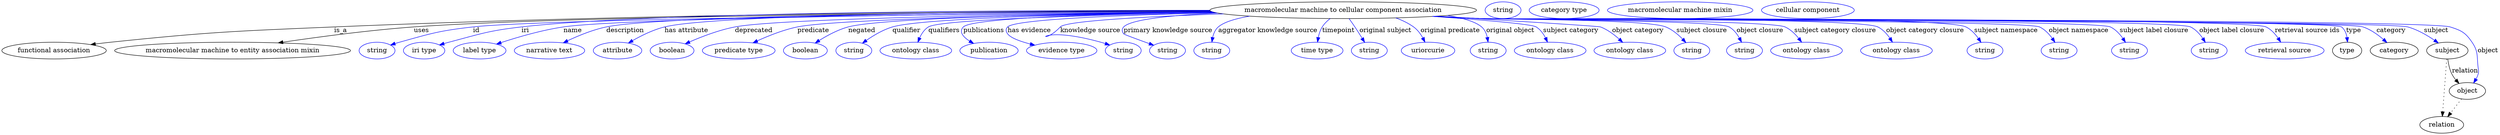 digraph {
	graph [bb="0,0,5352.8,283"];
	node [label="\N"];
	"macromolecular machine to cellular component association"	[height=0.5,
		label="macromolecular machine to cellular component association",
		pos="2874.8,265",
		width=7.9437];
	"functional association"	[height=0.5,
		pos="111.79,178",
		width=3.1053];
	"macromolecular machine to cellular component association" -> "functional association"	[label=is_a,
		lp="725.79,221.5",
		pos="e,190.45,190.87 2589,264.16 2175,263.3 1384.2,257.58 711.79,229 498.59,219.94 445.03,218.19 232.79,196 222.29,194.9 211.3,193.59 \
200.41,192.18"];
	"macromolecular machine to entity association mixin"	[height=0.5,
		pos="494.79,178",
		width=7.023];
	"macromolecular machine to cellular component association" -> "macromolecular machine to entity association mixin"	[label=uses,
		lp="899.29,221.5",
		pos="e,592.56,194.64 2590.4,262.88 2121.4,260.38 1205.7,252.57 882.79,229 787.82,222.07 680.49,207.73 602.83,196.18"];
	id	[color=blue,
		height=0.5,
		label=string,
		pos="803.79,178",
		width=1.0652];
	"macromolecular machine to cellular component association" -> id	[color=blue,
		label=id,
		lp="1016.8,221.5",
		pos="e,832.78,189.97 2593.5,261.62 2110.9,257.11 1162.2,246.2 1009.8,229 938.5,220.96 920.87,215.35 851.79,196 848.68,195.13 845.49,194.16 \
842.29,193.14",
		style=solid];
	iri	[color=blue,
		height=0.5,
		label="iri type",
		pos="904.79,178",
		width=1.2277];
	"macromolecular machine to cellular component association" -> iri	[color=blue,
		label=iri,
		lp="1121.8,221.5",
		pos="e,937.72,190.13 2588.6,264.86 2164.7,265.02 1390.4,260.72 1113.8,229 1043.4,220.93 1026.3,214.18 957.79,196 954.42,195.11 950.94,\
194.12 947.46,193.1",
		style=solid];
	name	[color=blue,
		height=0.5,
		label="label type",
		pos="1023.8,178",
		width=1.5707];
	"macromolecular machine to cellular component association" -> name	[color=blue,
		label=name,
		lp="1223.8,221.5",
		pos="e,1060.1,191.98 2592.9,261.94 2152.3,258.13 1336.7,248.54 1203.8,229 1157.3,222.17 1105.8,207.05 1069.8,195.22",
		style=solid];
	description	[color=blue,
		height=0.5,
		label="narrative text",
		pos="1173.8,178",
		width=2.0943];
	"macromolecular machine to cellular component association" -> description	[color=blue,
		label=description,
		lp="1335.3,221.5",
		pos="e,1203.1,194.74 2589.6,263.37 2168.6,261.57 1417.3,254.74 1294.8,229 1266.1,222.96 1235.5,210.29 1212.3,199.21",
		style=solid];
	"has attribute"	[color=blue,
		height=0.5,
		label=attribute,
		pos="1318.8,178",
		width=1.4443];
	"macromolecular machine to cellular component association" -> "has attribute"	[color=blue,
		label="has attribute",
		lp="1466.8,221.5",
		pos="e,1342.1,194.24 2589.3,263.76 2197.7,262.41 1529.6,256.09 1419.8,229 1395.4,222.97 1370,210.38 1350.8,199.34",
		style=solid];
	deprecated	[color=blue,
		height=0.5,
		label=boolean,
		pos="1435.8,178",
		width=1.2999];
	"macromolecular machine to cellular component association" -> deprecated	[color=blue,
		label=deprecated,
		lp="1611.3,221.5",
		pos="e,1464,192.54 2594.6,261.34 2241.3,257.24 1668,247.78 1570.8,229 1536.7,222.42 1499.8,208.25 1473.3,196.67",
		style=solid];
	predicate	[color=blue,
		height=0.5,
		label="predicate type",
		pos="1578.8,178",
		width=2.1665];
	"macromolecular machine to cellular component association" -> predicate	[color=blue,
		label=predicate,
		lp="1738.8,221.5",
		pos="e,1609.4,194.67 2596.7,260.73 2278.3,256.19 1789.4,246.5 1704.8,229 1674.9,222.82 1642.9,210.05 1618.7,198.97",
		style=solid];
	negated	[color=blue,
		height=0.5,
		label=boolean,
		pos="1721.8,178",
		width=1.2999];
	"macromolecular machine to cellular component association" -> negated	[color=blue,
		label=negated,
		lp="1841.8,221.5",
		pos="e,1742.6,194.18 2594.1,261.49 2304.9,257.82 1886.1,249.1 1812.8,229 1790.7,222.95 1768.2,210.61 1751.1,199.71",
		style=solid];
	qualifier	[color=blue,
		height=0.5,
		label=string,
		pos="1824.8,178",
		width=1.0652];
	"macromolecular machine to cellular component association" -> qualifier	[color=blue,
		label=qualifier,
		lp="1937.8,221.5",
		pos="e,1843.3,193.92 2595.7,261.01 2333.5,257.04 1972.2,248.16 1907.8,229 1887.6,222.98 1867.2,210.87 1851.8,200.07",
		style=solid];
	qualifiers	[color=blue,
		height=0.5,
		label="ontology class",
		pos="1957.8,178",
		width=2.1304];
	"macromolecular machine to cellular component association" -> qualifiers	[color=blue,
		label=qualifiers,
		lp="2018.3,221.5",
		pos="e,1962.2,195.99 2601,259.77 2349.2,254.86 2010.9,245.29 1984.8,229 1976.2,223.63 1970.1,214.51 1966,205.52",
		style=solid];
	publications	[color=blue,
		height=0.5,
		label=publication,
		pos="2114.8,178",
		width=1.7332];
	"macromolecular machine to cellular component association" -> publications	[color=blue,
		label=publications,
		lp="2103.8,221.5",
		pos="e,2081.9,193.31 2595.7,261.08 2367.2,257.28 2078.6,248.6 2059.8,229 2049.7,218.5 2059.2,207.57 2072.9,198.61",
		style=solid];
	"has evidence"	[color=blue,
		height=0.5,
		label="evidence type",
		pos="2270.8,178",
		width=2.0943];
	"macromolecular machine to cellular component association" -> "has evidence"	[color=blue,
		label="has evidence",
		lp="2201.3,221.5",
		pos="e,2213.1,189.71 2602.7,259.42 2405.5,254.71 2170.6,245.64 2154.8,229 2150.2,224.17 2150.8,219.35 2154.8,214 2161.3,205.25 2181.5,\
197.84 2203.4,192.13",
		style=solid];
	"knowledge source"	[color=blue,
		height=0.5,
		label=string,
		pos="2402.8,178",
		width=1.0652];
	"macromolecular machine to cellular component association" -> "knowledge source"	[color=blue,
		label="knowledge source",
		lp="2332.3,221.5",
		pos="e,2373.8,189.98 2617.8,257.09 2457.9,251.49 2280.4,242.32 2267.8,229 2222.2,180.74 2207.5,237.12 2354.8,196 2357.9,195.13 2361.1,\
194.17 2364.3,193.15",
		style=solid];
	"primary knowledge source"	[color=blue,
		height=0.5,
		label=string,
		pos="2497.8,178",
		width=1.0652];
	"macromolecular machine to cellular component association" -> "primary knowledge source"	[color=blue,
		label="primary knowledge source",
		lp="2498.8,221.5",
		pos="e,2468.2,189.56 2605.2,258.97 2508.5,254.33 2419.1,245.54 2403.8,229 2399.3,224.11 2400,219.48 2403.8,214 2404.7,212.74 2433.3,202.19 \
2458.7,193",
		style=solid];
	"aggregator knowledge source"	[color=blue,
		height=0.5,
		label=string,
		pos="2592.8,178",
		width=1.0652];
	"macromolecular machine to cellular component association" -> "aggregator knowledge source"	[color=blue,
		label="aggregator knowledge source",
		lp="2713.3,221.5",
		pos="e,2593,196.37 2674,252.17 2644,246.97 2619,239.56 2606.8,229 2600.2,223.29 2596.6,214.77 2594.7,206.36",
		style=solid];
	timepoint	[color=blue,
		height=0.5,
		label="time type",
		pos="2818.8,178",
		width=1.5346];
	"macromolecular machine to cellular component association" -> timepoint	[color=blue,
		label=timepoint,
		lp="2864.8,221.5",
		pos="e,2819.7,196.31 2846.7,246.98 2840.3,241.92 2834.1,235.86 2829.8,229 2825.5,222.28 2822.9,214.16 2821.3,206.44",
		style=solid];
	"original subject"	[color=blue,
		height=0.5,
		label=string,
		pos="2930.8,178",
		width=1.0652];
	"macromolecular machine to cellular component association" -> "original subject"	[color=blue,
		label="original subject",
		lp="2965.8,221.5",
		pos="e,2920.7,195.84 2887.5,246.71 2891.5,241.11 2895.9,234.84 2899.8,229 2905.1,221.09 2910.6,212.33 2915.5,204.38",
		style=solid];
	"original predicate"	[color=blue,
		height=0.5,
		label=uriorcurie,
		pos="3056.8,178",
		width=1.5887];
	"macromolecular machine to cellular component association" -> "original predicate"	[color=blue,
		label="original predicate",
		lp="3104.3,221.5",
		pos="e,3050.2,196.33 2987.6,248.41 3001.2,243.56 3014.3,237.23 3025.8,229 3034.1,223.06 3040.6,214.14 3045.5,205.48",
		style=solid];
	"original object"	[color=blue,
		height=0.5,
		label=string,
		pos="3185.8,178",
		width=1.0652];
	"macromolecular machine to cellular component association" -> "original object"	[color=blue,
		label="original object",
		lp="3233.3,221.5",
		pos="e,3185.6,196.41 3098,253.72 3130.9,248.38 3158.3,240.52 3171.8,229 3178.4,223.33 3182,214.82 3184,206.41",
		style=solid];
	"subject category"	[color=blue,
		height=0.5,
		label="ontology class",
		pos="3318.8,178",
		width=2.1304];
	"macromolecular machine to cellular component association" -> "subject category"	[color=blue,
		label="subject category",
		lp="3363.3,221.5",
		pos="e,3313.1,196.37 3066.8,251.63 3170.2,244.3 3278.7,235.26 3288.8,229 3297.6,223.52 3304.1,214.42 3308.9,205.47",
		style=solid];
	"object category"	[color=blue,
		height=0.5,
		label="ontology class",
		pos="3489.8,178",
		width=2.1304];
	"macromolecular machine to cellular component association" -> "object category"	[color=blue,
		label="object category",
		lp="3507.3,221.5",
		pos="e,3474.4,195.68 3073.9,252.06 3230.3,242.57 3422.6,230.63 3426.8,229 3441.7,223.27 3455.8,212.7 3466.9,202.74",
		style=solid];
	"subject closure"	[color=blue,
		height=0.5,
		label=string,
		pos="3622.8,178",
		width=1.0652];
	"macromolecular machine to cellular component association" -> "subject closure"	[color=blue,
		label="subject closure",
		lp="3644.3,221.5",
		pos="e,3610,195.27 3075.1,252.12 3106.8,250.34 3139.2,248.58 3169.8,247 3213.9,244.73 3525.9,245.67 3566.8,229 3580.6,223.35 3593.3,212.72 \
3603.1,202.71",
		style=solid];
	"object closure"	[color=blue,
		height=0.5,
		label=string,
		pos="3735.8,178",
		width=1.0652];
	"macromolecular machine to cellular component association" -> "object closure"	[color=blue,
		label="object closure",
		lp="3768.8,221.5",
		pos="e,3729.4,196.11 3072.3,251.97 3104.9,250.17 3138.3,248.44 3169.8,247 3199.4,245.65 3676.9,243.48 3702.8,229 3712.3,223.66 3719.6,\
214.29 3724.8,205.1",
		style=solid];
	"subject category closure"	[color=blue,
		height=0.5,
		label="ontology class",
		pos="3868.8,178",
		width=2.1304];
	"macromolecular machine to cellular component association" -> "subject category closure"	[color=blue,
		label="subject category closure",
		lp="3930.3,221.5",
		pos="e,3858.3,196.28 3070.7,251.88 3103.8,250.08 3137.8,248.36 3169.8,247 3206,245.46 3789.8,244.04 3822.8,229 3834.4,223.71 3844.4,213.95 \
3852.1,204.44",
		style=solid];
	"object category closure"	[color=blue,
		height=0.5,
		label="ontology class",
		pos="4061.8,178",
		width=2.1304];
	"macromolecular machine to cellular component association" -> "object category closure"	[color=blue,
		label="object category closure",
		lp="4123.3,221.5",
		pos="e,4053.2,196.25 3069.1,251.79 3102.7,249.97 3137.2,248.28 3169.8,247 3217.1,245.14 3979.3,249.96 4021.8,229 4032.5,223.73 4041.2,\
214.1 4047.8,204.7",
		style=solid];
	"subject namespace"	[color=blue,
		height=0.5,
		label=string,
		pos="4251.8,178",
		width=1.0652];
	"macromolecular machine to cellular component association" -> "subject namespace"	[color=blue,
		label="subject namespace",
		lp="4296.8,221.5",
		pos="e,4243.2,195.78 3068.3,251.73 3102.1,249.91 3137,248.23 3169.8,247 3227.6,244.84 4158.7,254.19 4210.8,229 4221.8,223.68 4230.8,213.87 \
4237.6,204.33",
		style=solid];
	"object namespace"	[color=blue,
		height=0.5,
		label=string,
		pos="4410.8,178",
		width=1.0652];
	"macromolecular machine to cellular component association" -> "object namespace"	[color=blue,
		label="object namespace",
		lp="4452.8,221.5",
		pos="e,4401.9,195.8 3067.9,251.69 3101.9,249.86 3136.9,248.2 3169.8,247 3203.1,245.79 4338.7,243.3 4368.8,229 4379.9,223.71 4389.2,213.9 \
4396.1,204.35",
		style=solid];
	"subject label closure"	[color=blue,
		height=0.5,
		label=string,
		pos="4561.8,178",
		width=1.0652];
	"macromolecular machine to cellular component association" -> "subject label closure"	[color=blue,
		label="subject label closure",
		lp="4614.8,221.5",
		pos="e,4553.2,195.8 3067.5,251.66 3101.6,249.83 3136.7,248.17 3169.8,247 3207.3,245.67 4487,245.28 4520.8,229 4531.8,223.71 4540.8,213.89 \
4547.6,204.35",
		style=solid];
	"object label closure"	[color=blue,
		height=0.5,
		label=string,
		pos="4732.8,178",
		width=1.0652];
	"macromolecular machine to cellular component association" -> "object label closure"	[color=blue,
		label="object label closure",
		lp="4781.3,221.5",
		pos="e,4724.5,195.8 3067.1,251.64 3101.3,249.81 3136.6,248.15 3169.8,247 3212.1,245.53 4654.8,247.55 4692.8,229 4703.7,223.7 4712.5,213.88 \
4719.1,204.34",
		style=solid];
	"retrieval source ids"	[color=blue,
		height=0.5,
		label="retrieval source",
		pos="4894.8,178",
		width=2.347];
	"macromolecular machine to cellular component association" -> "retrieval source ids"	[color=blue,
		label="retrieval source ids",
		lp="4943.3,221.5",
		pos="e,4886.2,196.3 3066.7,251.63 3101,249.79 3136.5,248.14 3169.8,247 3216.6,245.4 4812.7,249.5 4854.8,229 4865.5,223.78 4874.3,214.17 \
4880.8,204.75",
		style=solid];
	type	[height=0.5,
		pos="5028.8,178",
		width=0.86659];
	"macromolecular machine to cellular component association" -> type	[color=blue,
		label=type,
		lp="5042.8,221.5",
		pos="e,5029.6,196.18 3066.3,251.63 3100.8,249.78 3136.3,248.13 3169.8,247 3195.4,246.14 4996.7,244.98 5016.8,229 5023.6,223.54 5027,214.93 \
5028.5,206.37",
		style=solid];
	category	[height=0.5,
		pos="5129.8,178",
		width=1.4263];
	"macromolecular machine to cellular component association" -> category	[color=blue,
		label=category,
		lp="5123.3,221.5",
		pos="e,5114.2,195.26 3066.3,251.62 3100.8,249.78 3136.3,248.12 3169.8,247 3222.3,245.24 5013,245.81 5062.8,229 5079,223.54 5094.5,212.51 \
5106.5,202.2",
		style=solid];
	subject	[height=0.5,
		pos="5243.8,178",
		width=1.2277];
	"macromolecular machine to cellular component association" -> subject	[color=blue,
		label=subject,
		lp="5219.8,221.5",
		pos="e,5224.5,194.33 3066.3,251.61 3100.8,249.77 3136.3,248.11 3169.8,247 3225,245.16 5105.5,243.76 5158.8,229 5179.5,223.25 5200.4,211.09 \
5216.3,200.2",
		style=solid];
	object	[height=0.5,
		pos="5286.8,91",
		width=1.0832];
	"macromolecular machine to cellular component association" -> object	[color=blue,
		label=object,
		lp="5330.8,178",
		pos="e,5300.2,108.09 3066.3,251.6 3100.8,249.76 3136.3,248.11 3169.8,247 3227.5,245.09 5194.8,246.65 5249.8,229 5274.1,221.2 5282.4,217.1 \
5296.8,196 5310.7,175.59 5306.9,166.51 5309.8,142 5310.6,135.38 5311.7,133.39 5309.8,127 5308.8,123.55 5307.3,120.13 5305.5,116.85",
		style=solid];
	association_type	[color=blue,
		height=0.5,
		label=string,
		pos="3216.8,265",
		width=1.0652];
	association_category	[color=blue,
		height=0.5,
		label="category type",
		pos="3347.8,265",
		width=2.0762];
	subject -> object	[label=relation,
		lp="5281.8,134.5",
		pos="e,5268.9,107.23 5244.9,159.55 5246.1,149.57 5248.6,137.07 5253.8,127 5256,122.68 5258.9,118.52 5262.1,114.66"];
	relation	[height=0.5,
		pos="5231.8,18",
		width=1.2999];
	subject -> relation	[pos="e,5233.1,36.188 5242.5,159.79 5240.4,132.48 5236.3,78.994 5233.9,46.38",
		style=dotted];
	"functional association_subject"	[color=blue,
		height=0.5,
		label="macromolecular machine mixin",
		pos="3596.8,265",
		width=4.3329];
	object -> relation	[pos="e,5244.6,35.54 5274.3,73.889 5267.4,64.939 5258.6,53.617 5250.8,43.584",
		style=dotted];
	"macromolecular machine to cellular component association_object"	[color=blue,
		height=0.5,
		label="cellular component",
		pos="3869.8,265",
		width=2.7623];
}
